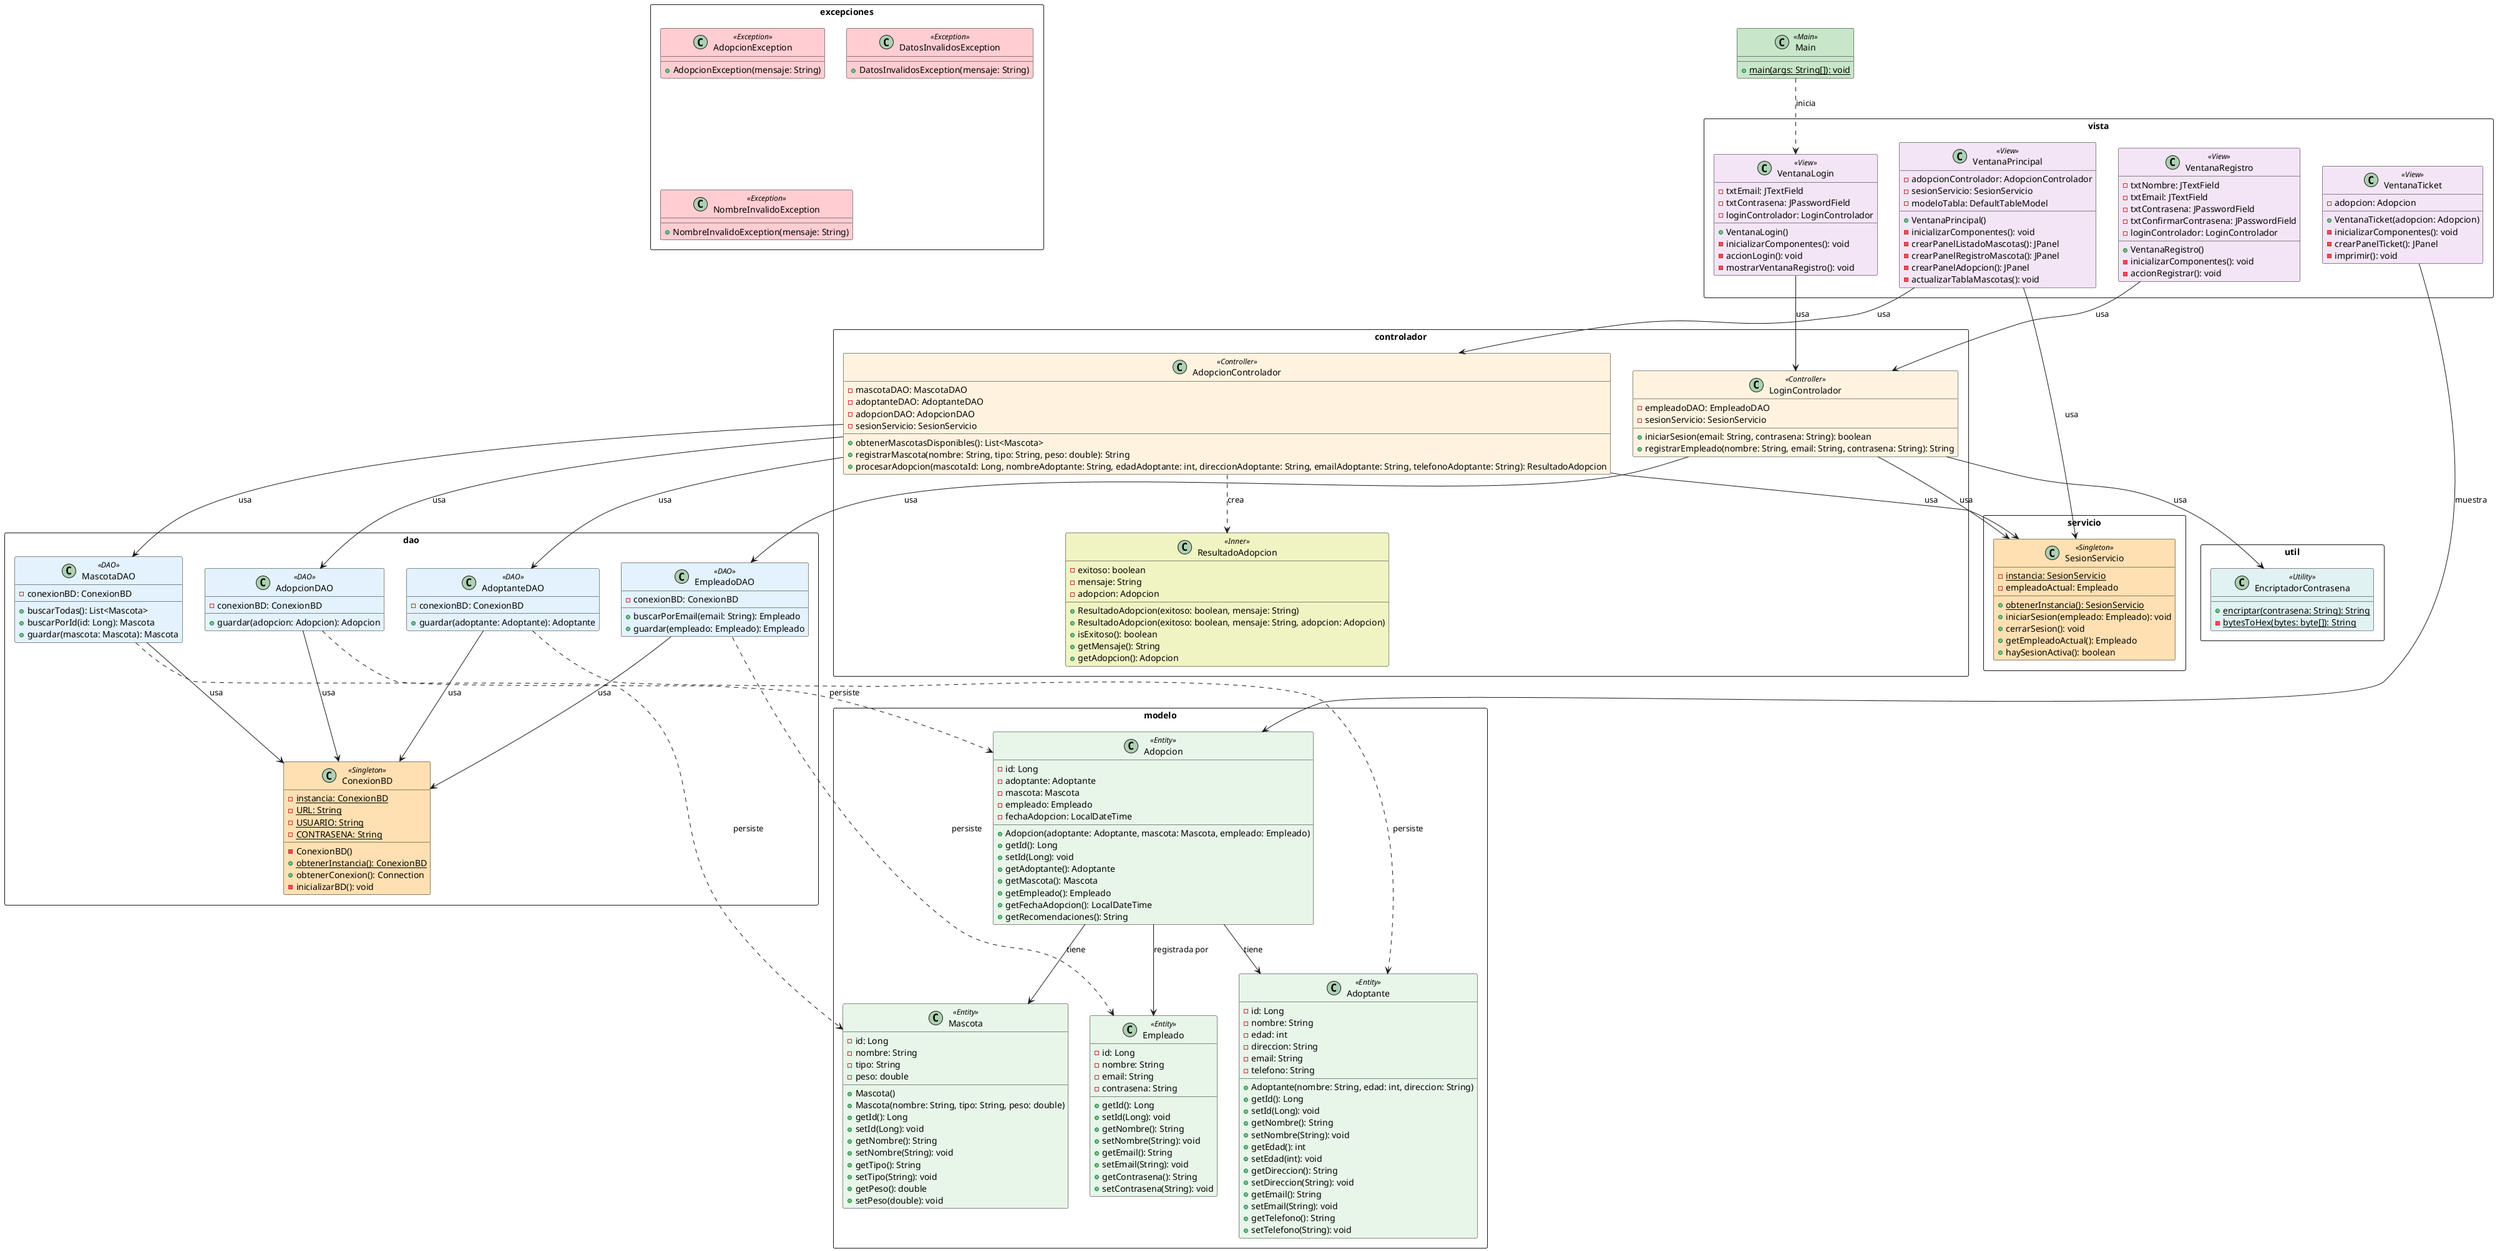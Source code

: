 @startuml Sistema de Adopción de Veterinaria

!define ENTITY_COLOR #E8F5E9
!define DAO_COLOR #E3F2FD
!define CONTROLLER_COLOR #FFF3E0
!define VIEW_COLOR #F3E5F5
!define SERVICE_COLOR #FFEBEE
!define UTIL_COLOR #E0F2F1

' Entidades del Modelo
package "modelo" <<Rectangle>> {
    class Empleado <<Entity>> {
        - id: Long
        - nombre: String
        - email: String
        - contrasena: String
        + getId(): Long
        + setId(Long): void
        + getNombre(): String
        + setNombre(String): void
        + getEmail(): String
        + setEmail(String): void
        + getContrasena(): String
        + setContrasena(String): void
    }
    
    class Mascota <<Entity>> {
        - id: Long
        - nombre: String
        - tipo: String
        - peso: double
        + Mascota()
        + Mascota(nombre: String, tipo: String, peso: double)
        + getId(): Long
        + setId(Long): void
        + getNombre(): String
        + setNombre(String): void
        + getTipo(): String
        + setTipo(String): void
        + getPeso(): double
        + setPeso(double): void
    }
    
    class Adoptante <<Entity>> {
        - id: Long
        - nombre: String
        - edad: int
        - direccion: String
        - email: String
        - telefono: String
        + Adoptante(nombre: String, edad: int, direccion: String)
        + getId(): Long
        + setId(Long): void
        + getNombre(): String
        + setNombre(String): void
        + getEdad(): int
        + setEdad(int): void
        + getDireccion(): String
        + setDireccion(String): void
        + getEmail(): String
        + setEmail(String): void
        + getTelefono(): String
        + setTelefono(String): void
    }
    
    class Adopcion <<Entity>> {
        - id: Long
        - adoptante: Adoptante
        - mascota: Mascota
        - empleado: Empleado
        - fechaAdopcion: LocalDateTime
        + Adopcion(adoptante: Adoptante, mascota: Mascota, empleado: Empleado)
        + getId(): Long
        + setId(Long): void
        + getAdoptante(): Adoptante
        + getMascota(): Mascota
        + getEmpleado(): Empleado
        + getFechaAdopcion(): LocalDateTime
        + getRecomendaciones(): String
    }
}

' DAOs
package "dao" <<Rectangle>> {
    class ConexionBD <<Singleton>> {
        - {static} instancia: ConexionBD
        - {static} URL: String
        - {static} USUARIO: String
        - {static} CONTRASENA: String
        - ConexionBD()
        + {static} obtenerInstancia(): ConexionBD
        + obtenerConexion(): Connection
        - inicializarBD(): void
    }
    
    class EmpleadoDAO <<DAO>> {
        - conexionBD: ConexionBD
        + buscarPorEmail(email: String): Empleado
        + guardar(empleado: Empleado): Empleado
    }
    
    class MascotaDAO <<DAO>> {
        - conexionBD: ConexionBD
        + buscarTodas(): List<Mascota>
        + buscarPorId(id: Long): Mascota
        + guardar(mascota: Mascota): Mascota
    }
    
    class AdoptanteDAO <<DAO>> {
        - conexionBD: ConexionBD
        + guardar(adoptante: Adoptante): Adoptante
    }
    
    class AdopcionDAO <<DAO>> {
        - conexionBD: ConexionBD
        + guardar(adopcion: Adopcion): Adopcion
    }
}

' Controladores
package "controlador" <<Rectangle>> {
    class LoginControlador <<Controller>> {
        - empleadoDAO: EmpleadoDAO
        - sesionServicio: SesionServicio
        + iniciarSesion(email: String, contrasena: String): boolean
        + registrarEmpleado(nombre: String, email: String, contrasena: String): String
    }
    
    class AdopcionControlador <<Controller>> {
        - mascotaDAO: MascotaDAO
        - adoptanteDAO: AdoptanteDAO
        - adopcionDAO: AdopcionDAO
        - sesionServicio: SesionServicio
        + obtenerMascotasDisponibles(): List<Mascota>
        + registrarMascota(nombre: String, tipo: String, peso: double): String
        + procesarAdopcion(mascotaId: Long, nombreAdoptante: String, edadAdoptante: int, direccionAdoptante: String, emailAdoptante: String, telefonoAdoptante: String): ResultadoAdopcion
    }
    
    class ResultadoAdopcion <<Inner>> {
        - exitoso: boolean
        - mensaje: String
        - adopcion: Adopcion
        + ResultadoAdopcion(exitoso: boolean, mensaje: String)
        + ResultadoAdopcion(exitoso: boolean, mensaje: String, adopcion: Adopcion)
        + isExitoso(): boolean
        + getMensaje(): String
        + getAdopcion(): Adopcion
    }
}

' Vistas
package "vista" <<Rectangle>> {
    class VentanaLogin <<View>> {
        - txtEmail: JTextField
        - txtContrasena: JPasswordField
        - loginControlador: LoginControlador
        + VentanaLogin()
        - inicializarComponentes(): void
        - accionLogin(): void
        - mostrarVentanaRegistro(): void
    }
    
    class VentanaRegistro <<View>> {
        - txtNombre: JTextField
        - txtEmail: JTextField
        - txtContrasena: JPasswordField
        - txtConfirmarContrasena: JPasswordField
        - loginControlador: LoginControlador
        + VentanaRegistro()
        - inicializarComponentes(): void
        - accionRegistrar(): void
    }
    
    class VentanaPrincipal <<View>> {
        - adopcionControlador: AdopcionControlador
        - sesionServicio: SesionServicio
        - modeloTabla: DefaultTableModel
        + VentanaPrincipal()
        - inicializarComponentes(): void
        - crearPanelListadoMascotas(): JPanel
        - crearPanelRegistroMascota(): JPanel
        - crearPanelAdopcion(): JPanel
        - actualizarTablaMascotas(): void
    }
    
    class VentanaTicket <<View>> {
        - adopcion: Adopcion
        + VentanaTicket(adopcion: Adopcion)
        - inicializarComponentes(): void
        - crearPanelTicket(): JPanel
        - imprimir(): void
    }
}

' Servicios
package "servicio" <<Rectangle>> {
    class SesionServicio <<Singleton>> {
        - {static} instancia: SesionServicio
        - empleadoActual: Empleado
        + {static} obtenerInstancia(): SesionServicio
        + iniciarSesion(empleado: Empleado): void
        + cerrarSesion(): void
        + getEmpleadoActual(): Empleado
        + haySesionActiva(): boolean
    }
}

' Utilidades
package "util" <<Rectangle>> {
    class EncriptadorContrasena <<Utility>> {
        + {static} encriptar(contrasena: String): String
        - {static} bytesToHex(bytes: byte[]): String
    }
}

' Excepciones
package "excepciones" <<Rectangle>> {
    class AdopcionException <<Exception>> {
        + AdopcionException(mensaje: String)
    }
    
    class DatosInvalidosException <<Exception>> {
        + DatosInvalidosException(mensaje: String)
    }
    
    class NombreInvalidoException <<Exception>> {
        + NombreInvalidoException(mensaje: String)
    }
}

' Clase Main
class Main <<Main>> {
    + {static} main(args: String[]): void
}

' Relaciones entre entidades
Adopcion --> Adoptante : tiene
Adopcion --> Mascota : tiene
Adopcion --> Empleado : registrada por

' Relaciones con DAOs
EmpleadoDAO ..> Empleado : persiste
MascotaDAO ..> Mascota : persiste
AdoptanteDAO ..> Adoptante : persiste
AdopcionDAO ..> Adopcion : persiste
EmpleadoDAO --> ConexionBD : usa
MascotaDAO --> ConexionBD : usa
AdoptanteDAO --> ConexionBD : usa
AdopcionDAO --> ConexionBD : usa

' Relaciones con Controladores
LoginControlador --> EmpleadoDAO : usa
LoginControlador --> SesionServicio : usa
LoginControlador --> EncriptadorContrasena : usa
AdopcionControlador --> MascotaDAO : usa
AdopcionControlador --> AdoptanteDAO : usa
AdopcionControlador --> AdopcionDAO : usa
AdopcionControlador --> SesionServicio : usa
AdopcionControlador ..> ResultadoAdopcion : crea

' Relaciones con Vistas
VentanaLogin --> LoginControlador : usa
VentanaRegistro --> LoginControlador : usa
VentanaPrincipal --> AdopcionControlador : usa
VentanaPrincipal --> SesionServicio : usa
VentanaTicket --> Adopcion : muestra
Main ..> VentanaLogin : inicia

' Estilos
skinparam class {
    BackgroundColor<<Entity>> ENTITY_COLOR
    BackgroundColor<<DAO>> DAO_COLOR
    BackgroundColor<<Controller>> CONTROLLER_COLOR
    BackgroundColor<<View>> VIEW_COLOR
    BackgroundColor<<Service>> SERVICE_COLOR
    BackgroundColor<<Utility>> UTIL_COLOR
    BackgroundColor<<Exception>> #FFCDD2
    BackgroundColor<<Main>> #C8E6C9
    BackgroundColor<<Singleton>> #FFE0B2
    BackgroundColor<<Inner>> #F0F4C3
}

@enduml